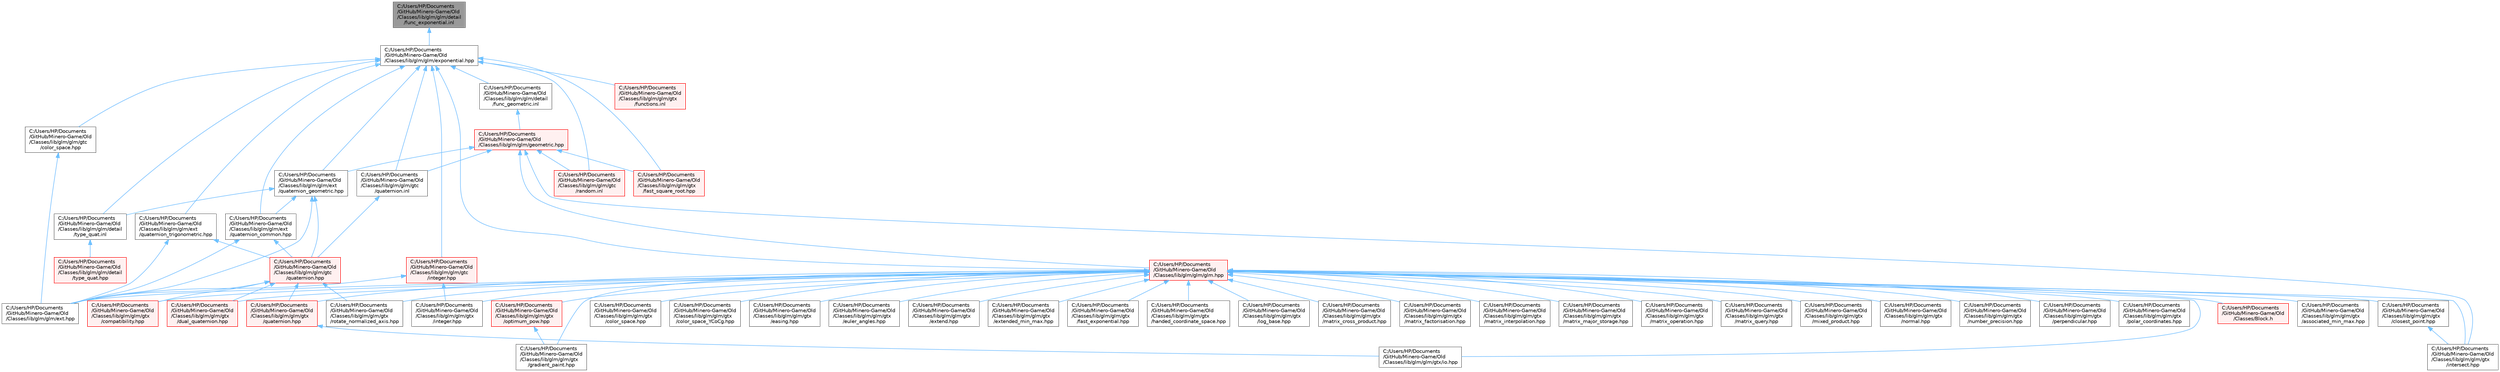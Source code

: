 digraph "C:/Users/HP/Documents/GitHub/Minero-Game/Old/Classes/lib/glm/glm/detail/func_exponential.inl"
{
 // LATEX_PDF_SIZE
  bgcolor="transparent";
  edge [fontname=Helvetica,fontsize=10,labelfontname=Helvetica,labelfontsize=10];
  node [fontname=Helvetica,fontsize=10,shape=box,height=0.2,width=0.4];
  Node1 [id="Node000001",label="C:/Users/HP/Documents\l/GitHub/Minero-Game/Old\l/Classes/lib/glm/glm/detail\l/func_exponential.inl",height=0.2,width=0.4,color="gray40", fillcolor="grey60", style="filled", fontcolor="black",tooltip=" "];
  Node1 -> Node2 [id="edge75_Node000001_Node000002",dir="back",color="steelblue1",style="solid",tooltip=" "];
  Node2 [id="Node000002",label="C:/Users/HP/Documents\l/GitHub/Minero-Game/Old\l/Classes/lib/glm/glm/exponential.hpp",height=0.2,width=0.4,color="grey40", fillcolor="white", style="filled",URL="$_old_2_classes_2lib_2glm_2glm_2exponential_8hpp.html",tooltip=" "];
  Node2 -> Node3 [id="edge76_Node000002_Node000003",dir="back",color="steelblue1",style="solid",tooltip=" "];
  Node3 [id="Node000003",label="C:/Users/HP/Documents\l/GitHub/Minero-Game/Old\l/Classes/lib/glm/glm/detail\l/func_geometric.inl",height=0.2,width=0.4,color="grey40", fillcolor="white", style="filled",URL="$_old_2_classes_2lib_2glm_2glm_2detail_2func__geometric_8inl.html",tooltip=" "];
  Node3 -> Node4 [id="edge77_Node000003_Node000004",dir="back",color="steelblue1",style="solid",tooltip=" "];
  Node4 [id="Node000004",label="C:/Users/HP/Documents\l/GitHub/Minero-Game/Old\l/Classes/lib/glm/glm/geometric.hpp",height=0.2,width=0.4,color="red", fillcolor="#FFF0F0", style="filled",URL="$_old_2_classes_2lib_2glm_2glm_2geometric_8hpp.html",tooltip=" "];
  Node4 -> Node140 [id="edge78_Node000004_Node000140",dir="back",color="steelblue1",style="solid",tooltip=" "];
  Node140 [id="Node000140",label="C:/Users/HP/Documents\l/GitHub/Minero-Game/Old\l/Classes/lib/glm/glm/ext\l/quaternion_geometric.hpp",height=0.2,width=0.4,color="grey40", fillcolor="white", style="filled",URL="$_old_2_classes_2lib_2glm_2glm_2ext_2quaternion__geometric_8hpp.html",tooltip=" "];
  Node140 -> Node141 [id="edge79_Node000140_Node000141",dir="back",color="steelblue1",style="solid",tooltip=" "];
  Node141 [id="Node000141",label="C:/Users/HP/Documents\l/GitHub/Minero-Game/Old\l/Classes/lib/glm/glm/detail\l/type_quat.inl",height=0.2,width=0.4,color="grey40", fillcolor="white", style="filled",URL="$_old_2_classes_2lib_2glm_2glm_2detail_2type__quat_8inl.html",tooltip=" "];
  Node141 -> Node103 [id="edge80_Node000141_Node000103",dir="back",color="steelblue1",style="solid",tooltip=" "];
  Node103 [id="Node000103",label="C:/Users/HP/Documents\l/GitHub/Minero-Game/Old\l/Classes/lib/glm/glm/detail\l/type_quat.hpp",height=0.2,width=0.4,color="red", fillcolor="#FFF0F0", style="filled",URL="$_old_2_classes_2lib_2glm_2glm_2detail_2type__quat_8hpp.html",tooltip=" "];
  Node140 -> Node10 [id="edge81_Node000140_Node000010",dir="back",color="steelblue1",style="solid",tooltip=" "];
  Node10 [id="Node000010",label="C:/Users/HP/Documents\l/GitHub/Minero-Game/Old\l/Classes/lib/glm/glm/ext.hpp",height=0.2,width=0.4,color="grey40", fillcolor="white", style="filled",URL="$_old_2_classes_2lib_2glm_2glm_2ext_8hpp.html",tooltip=" "];
  Node140 -> Node142 [id="edge82_Node000140_Node000142",dir="back",color="steelblue1",style="solid",tooltip=" "];
  Node142 [id="Node000142",label="C:/Users/HP/Documents\l/GitHub/Minero-Game/Old\l/Classes/lib/glm/glm/ext\l/quaternion_common.hpp",height=0.2,width=0.4,color="grey40", fillcolor="white", style="filled",URL="$_old_2_classes_2lib_2glm_2glm_2ext_2quaternion__common_8hpp.html",tooltip=" "];
  Node142 -> Node10 [id="edge83_Node000142_Node000010",dir="back",color="steelblue1",style="solid",tooltip=" "];
  Node142 -> Node105 [id="edge84_Node000142_Node000105",dir="back",color="steelblue1",style="solid",tooltip=" "];
  Node105 [id="Node000105",label="C:/Users/HP/Documents\l/GitHub/Minero-Game/Old\l/Classes/lib/glm/glm/gtc\l/quaternion.hpp",height=0.2,width=0.4,color="red", fillcolor="#FFF0F0", style="filled",URL="$_old_2_classes_2lib_2glm_2glm_2gtc_2quaternion_8hpp.html",tooltip=" "];
  Node105 -> Node10 [id="edge85_Node000105_Node000010",dir="back",color="steelblue1",style="solid",tooltip=" "];
  Node105 -> Node38 [id="edge86_Node000105_Node000038",dir="back",color="steelblue1",style="solid",tooltip=" "];
  Node38 [id="Node000038",label="C:/Users/HP/Documents\l/GitHub/Minero-Game/Old\l/Classes/lib/glm/glm/gtx\l/compatibility.hpp",height=0.2,width=0.4,color="red", fillcolor="#FFF0F0", style="filled",URL="$_old_2_classes_2lib_2glm_2glm_2gtx_2compatibility_8hpp.html",tooltip=" "];
  Node105 -> Node41 [id="edge87_Node000105_Node000041",dir="back",color="steelblue1",style="solid",tooltip=" "];
  Node41 [id="Node000041",label="C:/Users/HP/Documents\l/GitHub/Minero-Game/Old\l/Classes/lib/glm/glm/gtx\l/dual_quaternion.hpp",height=0.2,width=0.4,color="red", fillcolor="#FFF0F0", style="filled",URL="$_old_2_classes_2lib_2glm_2glm_2gtx_2dual__quaternion_8hpp.html",tooltip=" "];
  Node105 -> Node68 [id="edge88_Node000105_Node000068",dir="back",color="steelblue1",style="solid",tooltip=" "];
  Node68 [id="Node000068",label="C:/Users/HP/Documents\l/GitHub/Minero-Game/Old\l/Classes/lib/glm/glm/gtx\l/quaternion.hpp",height=0.2,width=0.4,color="red", fillcolor="#FFF0F0", style="filled",URL="$_old_2_classes_2lib_2glm_2glm_2gtx_2quaternion_8hpp.html",tooltip=" "];
  Node68 -> Node46 [id="edge89_Node000068_Node000046",dir="back",color="steelblue1",style="solid",tooltip=" "];
  Node46 [id="Node000046",label="C:/Users/HP/Documents\l/GitHub/Minero-Game/Old\l/Classes/lib/glm/glm/gtx/io.hpp",height=0.2,width=0.4,color="grey40", fillcolor="white", style="filled",URL="$_old_2_classes_2lib_2glm_2glm_2gtx_2io_8hpp.html",tooltip=" "];
  Node105 -> Node71 [id="edge90_Node000105_Node000071",dir="back",color="steelblue1",style="solid",tooltip=" "];
  Node71 [id="Node000071",label="C:/Users/HP/Documents\l/GitHub/Minero-Game/Old\l/Classes/lib/glm/glm/gtx\l/rotate_normalized_axis.hpp",height=0.2,width=0.4,color="grey40", fillcolor="white", style="filled",URL="$_old_2_classes_2lib_2glm_2glm_2gtx_2rotate__normalized__axis_8hpp.html",tooltip=" "];
  Node140 -> Node105 [id="edge91_Node000140_Node000105",dir="back",color="steelblue1",style="solid",tooltip=" "];
  Node4 -> Node16 [id="edge92_Node000004_Node000016",dir="back",color="steelblue1",style="solid",tooltip=" "];
  Node16 [id="Node000016",label="C:/Users/HP/Documents\l/GitHub/Minero-Game/Old\l/Classes/lib/glm/glm/glm.hpp",height=0.2,width=0.4,color="red", fillcolor="#FFF0F0", style="filled",URL="$_old_2_classes_2lib_2glm_2glm_2glm_8hpp.html",tooltip=" "];
  Node16 -> Node17 [id="edge93_Node000016_Node000017",dir="back",color="steelblue1",style="solid",tooltip=" "];
  Node17 [id="Node000017",label="C:/Users/HP/Documents\l/GitHub/Minero-Game/Old\l/Classes/Block.h",height=0.2,width=0.4,color="red", fillcolor="#FFF0F0", style="filled",URL="$_old_2_classes_2_block_8h.html",tooltip=" "];
  Node16 -> Node10 [id="edge94_Node000016_Node000010",dir="back",color="steelblue1",style="solid",tooltip=" "];
  Node16 -> Node33 [id="edge95_Node000016_Node000033",dir="back",color="steelblue1",style="solid",tooltip=" "];
  Node33 [id="Node000033",label="C:/Users/HP/Documents\l/GitHub/Minero-Game/Old\l/Classes/lib/glm/glm/gtx\l/associated_min_max.hpp",height=0.2,width=0.4,color="grey40", fillcolor="white", style="filled",URL="$_old_2_classes_2lib_2glm_2glm_2gtx_2associated__min__max_8hpp.html",tooltip=" "];
  Node16 -> Node34 [id="edge96_Node000016_Node000034",dir="back",color="steelblue1",style="solid",tooltip=" "];
  Node34 [id="Node000034",label="C:/Users/HP/Documents\l/GitHub/Minero-Game/Old\l/Classes/lib/glm/glm/gtx\l/closest_point.hpp",height=0.2,width=0.4,color="grey40", fillcolor="white", style="filled",URL="$_old_2_classes_2lib_2glm_2glm_2gtx_2closest__point_8hpp.html",tooltip=" "];
  Node34 -> Node35 [id="edge97_Node000034_Node000035",dir="back",color="steelblue1",style="solid",tooltip=" "];
  Node35 [id="Node000035",label="C:/Users/HP/Documents\l/GitHub/Minero-Game/Old\l/Classes/lib/glm/glm/gtx\l/intersect.hpp",height=0.2,width=0.4,color="grey40", fillcolor="white", style="filled",URL="$_old_2_classes_2lib_2glm_2glm_2gtx_2intersect_8hpp.html",tooltip=" "];
  Node16 -> Node36 [id="edge98_Node000016_Node000036",dir="back",color="steelblue1",style="solid",tooltip=" "];
  Node36 [id="Node000036",label="C:/Users/HP/Documents\l/GitHub/Minero-Game/Old\l/Classes/lib/glm/glm/gtx\l/color_space.hpp",height=0.2,width=0.4,color="grey40", fillcolor="white", style="filled",URL="$_old_2_classes_2lib_2glm_2glm_2gtx_2color__space_8hpp.html",tooltip=" "];
  Node16 -> Node37 [id="edge99_Node000016_Node000037",dir="back",color="steelblue1",style="solid",tooltip=" "];
  Node37 [id="Node000037",label="C:/Users/HP/Documents\l/GitHub/Minero-Game/Old\l/Classes/lib/glm/glm/gtx\l/color_space_YCoCg.hpp",height=0.2,width=0.4,color="grey40", fillcolor="white", style="filled",URL="$_old_2_classes_2lib_2glm_2glm_2gtx_2color__space___y_co_cg_8hpp.html",tooltip=" "];
  Node16 -> Node38 [id="edge100_Node000016_Node000038",dir="back",color="steelblue1",style="solid",tooltip=" "];
  Node16 -> Node41 [id="edge101_Node000016_Node000041",dir="back",color="steelblue1",style="solid",tooltip=" "];
  Node16 -> Node47 [id="edge102_Node000016_Node000047",dir="back",color="steelblue1",style="solid",tooltip=" "];
  Node47 [id="Node000047",label="C:/Users/HP/Documents\l/GitHub/Minero-Game/Old\l/Classes/lib/glm/glm/gtx\l/easing.hpp",height=0.2,width=0.4,color="grey40", fillcolor="white", style="filled",URL="$_old_2_classes_2lib_2glm_2glm_2gtx_2easing_8hpp.html",tooltip=" "];
  Node16 -> Node40 [id="edge103_Node000016_Node000040",dir="back",color="steelblue1",style="solid",tooltip=" "];
  Node40 [id="Node000040",label="C:/Users/HP/Documents\l/GitHub/Minero-Game/Old\l/Classes/lib/glm/glm/gtx\l/euler_angles.hpp",height=0.2,width=0.4,color="grey40", fillcolor="white", style="filled",URL="$_old_2_classes_2lib_2glm_2glm_2gtx_2euler__angles_8hpp.html",tooltip=" "];
  Node16 -> Node48 [id="edge104_Node000016_Node000048",dir="back",color="steelblue1",style="solid",tooltip=" "];
  Node48 [id="Node000048",label="C:/Users/HP/Documents\l/GitHub/Minero-Game/Old\l/Classes/lib/glm/glm/gtx\l/extend.hpp",height=0.2,width=0.4,color="grey40", fillcolor="white", style="filled",URL="$_old_2_classes_2lib_2glm_2glm_2gtx_2extend_8hpp.html",tooltip=" "];
  Node16 -> Node49 [id="edge105_Node000016_Node000049",dir="back",color="steelblue1",style="solid",tooltip=" "];
  Node49 [id="Node000049",label="C:/Users/HP/Documents\l/GitHub/Minero-Game/Old\l/Classes/lib/glm/glm/gtx\l/extended_min_max.hpp",height=0.2,width=0.4,color="grey40", fillcolor="white", style="filled",URL="$_old_2_classes_2lib_2glm_2glm_2gtx_2extended__min__max_8hpp.html",tooltip=" "];
  Node16 -> Node50 [id="edge106_Node000016_Node000050",dir="back",color="steelblue1",style="solid",tooltip=" "];
  Node50 [id="Node000050",label="C:/Users/HP/Documents\l/GitHub/Minero-Game/Old\l/Classes/lib/glm/glm/gtx\l/fast_exponential.hpp",height=0.2,width=0.4,color="grey40", fillcolor="white", style="filled",URL="$_old_2_classes_2lib_2glm_2glm_2gtx_2fast__exponential_8hpp.html",tooltip=" "];
  Node16 -> Node51 [id="edge107_Node000016_Node000051",dir="back",color="steelblue1",style="solid",tooltip=" "];
  Node51 [id="Node000051",label="C:/Users/HP/Documents\l/GitHub/Minero-Game/Old\l/Classes/lib/glm/glm/gtx\l/gradient_paint.hpp",height=0.2,width=0.4,color="grey40", fillcolor="white", style="filled",URL="$_old_2_classes_2lib_2glm_2glm_2gtx_2gradient__paint_8hpp.html",tooltip=" "];
  Node16 -> Node52 [id="edge108_Node000016_Node000052",dir="back",color="steelblue1",style="solid",tooltip=" "];
  Node52 [id="Node000052",label="C:/Users/HP/Documents\l/GitHub/Minero-Game/Old\l/Classes/lib/glm/glm/gtx\l/handed_coordinate_space.hpp",height=0.2,width=0.4,color="grey40", fillcolor="white", style="filled",URL="$_old_2_classes_2lib_2glm_2glm_2gtx_2handed__coordinate__space_8hpp.html",tooltip=" "];
  Node16 -> Node53 [id="edge109_Node000016_Node000053",dir="back",color="steelblue1",style="solid",tooltip=" "];
  Node53 [id="Node000053",label="C:/Users/HP/Documents\l/GitHub/Minero-Game/Old\l/Classes/lib/glm/glm/gtx\l/integer.hpp",height=0.2,width=0.4,color="grey40", fillcolor="white", style="filled",URL="$_old_2_classes_2lib_2glm_2glm_2gtx_2integer_8hpp.html",tooltip=" "];
  Node16 -> Node35 [id="edge110_Node000016_Node000035",dir="back",color="steelblue1",style="solid",tooltip=" "];
  Node16 -> Node46 [id="edge111_Node000016_Node000046",dir="back",color="steelblue1",style="solid",tooltip=" "];
  Node16 -> Node54 [id="edge112_Node000016_Node000054",dir="back",color="steelblue1",style="solid",tooltip=" "];
  Node54 [id="Node000054",label="C:/Users/HP/Documents\l/GitHub/Minero-Game/Old\l/Classes/lib/glm/glm/gtx\l/log_base.hpp",height=0.2,width=0.4,color="grey40", fillcolor="white", style="filled",URL="$_old_2_classes_2lib_2glm_2glm_2gtx_2log__base_8hpp.html",tooltip=" "];
  Node16 -> Node55 [id="edge113_Node000016_Node000055",dir="back",color="steelblue1",style="solid",tooltip=" "];
  Node55 [id="Node000055",label="C:/Users/HP/Documents\l/GitHub/Minero-Game/Old\l/Classes/lib/glm/glm/gtx\l/matrix_cross_product.hpp",height=0.2,width=0.4,color="grey40", fillcolor="white", style="filled",URL="$_old_2_classes_2lib_2glm_2glm_2gtx_2matrix__cross__product_8hpp.html",tooltip=" "];
  Node16 -> Node56 [id="edge114_Node000016_Node000056",dir="back",color="steelblue1",style="solid",tooltip=" "];
  Node56 [id="Node000056",label="C:/Users/HP/Documents\l/GitHub/Minero-Game/Old\l/Classes/lib/glm/glm/gtx\l/matrix_factorisation.hpp",height=0.2,width=0.4,color="grey40", fillcolor="white", style="filled",URL="$_old_2_classes_2lib_2glm_2glm_2gtx_2matrix__factorisation_8hpp.html",tooltip=" "];
  Node16 -> Node57 [id="edge115_Node000016_Node000057",dir="back",color="steelblue1",style="solid",tooltip=" "];
  Node57 [id="Node000057",label="C:/Users/HP/Documents\l/GitHub/Minero-Game/Old\l/Classes/lib/glm/glm/gtx\l/matrix_interpolation.hpp",height=0.2,width=0.4,color="grey40", fillcolor="white", style="filled",URL="$_old_2_classes_2lib_2glm_2glm_2gtx_2matrix__interpolation_8hpp.html",tooltip=" "];
  Node16 -> Node58 [id="edge116_Node000016_Node000058",dir="back",color="steelblue1",style="solid",tooltip=" "];
  Node58 [id="Node000058",label="C:/Users/HP/Documents\l/GitHub/Minero-Game/Old\l/Classes/lib/glm/glm/gtx\l/matrix_major_storage.hpp",height=0.2,width=0.4,color="grey40", fillcolor="white", style="filled",URL="$_old_2_classes_2lib_2glm_2glm_2gtx_2matrix__major__storage_8hpp.html",tooltip=" "];
  Node16 -> Node59 [id="edge117_Node000016_Node000059",dir="back",color="steelblue1",style="solid",tooltip=" "];
  Node59 [id="Node000059",label="C:/Users/HP/Documents\l/GitHub/Minero-Game/Old\l/Classes/lib/glm/glm/gtx\l/matrix_operation.hpp",height=0.2,width=0.4,color="grey40", fillcolor="white", style="filled",URL="$_old_2_classes_2lib_2glm_2glm_2gtx_2matrix__operation_8hpp.html",tooltip=" "];
  Node16 -> Node60 [id="edge118_Node000016_Node000060",dir="back",color="steelblue1",style="solid",tooltip=" "];
  Node60 [id="Node000060",label="C:/Users/HP/Documents\l/GitHub/Minero-Game/Old\l/Classes/lib/glm/glm/gtx\l/matrix_query.hpp",height=0.2,width=0.4,color="grey40", fillcolor="white", style="filled",URL="$_old_2_classes_2lib_2glm_2glm_2gtx_2matrix__query_8hpp.html",tooltip=" "];
  Node16 -> Node61 [id="edge119_Node000016_Node000061",dir="back",color="steelblue1",style="solid",tooltip=" "];
  Node61 [id="Node000061",label="C:/Users/HP/Documents\l/GitHub/Minero-Game/Old\l/Classes/lib/glm/glm/gtx\l/mixed_product.hpp",height=0.2,width=0.4,color="grey40", fillcolor="white", style="filled",URL="$_old_2_classes_2lib_2glm_2glm_2gtx_2mixed__product_8hpp.html",tooltip=" "];
  Node16 -> Node62 [id="edge120_Node000016_Node000062",dir="back",color="steelblue1",style="solid",tooltip=" "];
  Node62 [id="Node000062",label="C:/Users/HP/Documents\l/GitHub/Minero-Game/Old\l/Classes/lib/glm/glm/gtx\l/normal.hpp",height=0.2,width=0.4,color="grey40", fillcolor="white", style="filled",URL="$_old_2_classes_2lib_2glm_2glm_2gtx_2normal_8hpp.html",tooltip=" "];
  Node16 -> Node63 [id="edge121_Node000016_Node000063",dir="back",color="steelblue1",style="solid",tooltip=" "];
  Node63 [id="Node000063",label="C:/Users/HP/Documents\l/GitHub/Minero-Game/Old\l/Classes/lib/glm/glm/gtx\l/number_precision.hpp",height=0.2,width=0.4,color="grey40", fillcolor="white", style="filled",URL="$_old_2_classes_2lib_2glm_2glm_2gtx_2number__precision_8hpp.html",tooltip=" "];
  Node16 -> Node64 [id="edge122_Node000016_Node000064",dir="back",color="steelblue1",style="solid",tooltip=" "];
  Node64 [id="Node000064",label="C:/Users/HP/Documents\l/GitHub/Minero-Game/Old\l/Classes/lib/glm/glm/gtx\l/optimum_pow.hpp",height=0.2,width=0.4,color="red", fillcolor="#FFF0F0", style="filled",URL="$_old_2_classes_2lib_2glm_2glm_2gtx_2optimum__pow_8hpp.html",tooltip=" "];
  Node64 -> Node51 [id="edge123_Node000064_Node000051",dir="back",color="steelblue1",style="solid",tooltip=" "];
  Node16 -> Node66 [id="edge124_Node000016_Node000066",dir="back",color="steelblue1",style="solid",tooltip=" "];
  Node66 [id="Node000066",label="C:/Users/HP/Documents\l/GitHub/Minero-Game/Old\l/Classes/lib/glm/glm/gtx\l/perpendicular.hpp",height=0.2,width=0.4,color="grey40", fillcolor="white", style="filled",URL="$_old_2_classes_2lib_2glm_2glm_2gtx_2perpendicular_8hpp.html",tooltip=" "];
  Node16 -> Node67 [id="edge125_Node000016_Node000067",dir="back",color="steelblue1",style="solid",tooltip=" "];
  Node67 [id="Node000067",label="C:/Users/HP/Documents\l/GitHub/Minero-Game/Old\l/Classes/lib/glm/glm/gtx\l/polar_coordinates.hpp",height=0.2,width=0.4,color="grey40", fillcolor="white", style="filled",URL="$_old_2_classes_2lib_2glm_2glm_2gtx_2polar__coordinates_8hpp.html",tooltip=" "];
  Node16 -> Node68 [id="edge126_Node000016_Node000068",dir="back",color="steelblue1",style="solid",tooltip=" "];
  Node16 -> Node71 [id="edge127_Node000016_Node000071",dir="back",color="steelblue1",style="solid",tooltip=" "];
  Node4 -> Node145 [id="edge128_Node000004_Node000145",dir="back",color="steelblue1",style="solid",tooltip=" "];
  Node145 [id="Node000145",label="C:/Users/HP/Documents\l/GitHub/Minero-Game/Old\l/Classes/lib/glm/glm/gtc\l/quaternion.inl",height=0.2,width=0.4,color="grey40", fillcolor="white", style="filled",URL="$_old_2_classes_2lib_2glm_2glm_2gtc_2quaternion_8inl.html",tooltip=" "];
  Node145 -> Node105 [id="edge129_Node000145_Node000105",dir="back",color="steelblue1",style="solid",tooltip=" "];
  Node4 -> Node146 [id="edge130_Node000004_Node000146",dir="back",color="steelblue1",style="solid",tooltip=" "];
  Node146 [id="Node000146",label="C:/Users/HP/Documents\l/GitHub/Minero-Game/Old\l/Classes/lib/glm/glm/gtc\l/random.inl",height=0.2,width=0.4,color="red", fillcolor="#FFF0F0", style="filled",URL="$_old_2_classes_2lib_2glm_2glm_2gtc_2random_8inl.html",tooltip=" "];
  Node4 -> Node149 [id="edge131_Node000004_Node000149",dir="back",color="steelblue1",style="solid",tooltip=" "];
  Node149 [id="Node000149",label="C:/Users/HP/Documents\l/GitHub/Minero-Game/Old\l/Classes/lib/glm/glm/gtx\l/fast_square_root.hpp",height=0.2,width=0.4,color="red", fillcolor="#FFF0F0", style="filled",URL="$_old_2_classes_2lib_2glm_2glm_2gtx_2fast__square__root_8hpp.html",tooltip=" "];
  Node4 -> Node35 [id="edge132_Node000004_Node000035",dir="back",color="steelblue1",style="solid",tooltip=" "];
  Node2 -> Node141 [id="edge133_Node000002_Node000141",dir="back",color="steelblue1",style="solid",tooltip=" "];
  Node2 -> Node142 [id="edge134_Node000002_Node000142",dir="back",color="steelblue1",style="solid",tooltip=" "];
  Node2 -> Node140 [id="edge135_Node000002_Node000140",dir="back",color="steelblue1",style="solid",tooltip=" "];
  Node2 -> Node152 [id="edge136_Node000002_Node000152",dir="back",color="steelblue1",style="solid",tooltip=" "];
  Node152 [id="Node000152",label="C:/Users/HP/Documents\l/GitHub/Minero-Game/Old\l/Classes/lib/glm/glm/ext\l/quaternion_trigonometric.hpp",height=0.2,width=0.4,color="grey40", fillcolor="white", style="filled",URL="$_old_2_classes_2lib_2glm_2glm_2ext_2quaternion__trigonometric_8hpp.html",tooltip=" "];
  Node152 -> Node10 [id="edge137_Node000152_Node000010",dir="back",color="steelblue1",style="solid",tooltip=" "];
  Node152 -> Node105 [id="edge138_Node000152_Node000105",dir="back",color="steelblue1",style="solid",tooltip=" "];
  Node2 -> Node16 [id="edge139_Node000002_Node000016",dir="back",color="steelblue1",style="solid",tooltip=" "];
  Node2 -> Node153 [id="edge140_Node000002_Node000153",dir="back",color="steelblue1",style="solid",tooltip=" "];
  Node153 [id="Node000153",label="C:/Users/HP/Documents\l/GitHub/Minero-Game/Old\l/Classes/lib/glm/glm/gtc\l/color_space.hpp",height=0.2,width=0.4,color="grey40", fillcolor="white", style="filled",URL="$_old_2_classes_2lib_2glm_2glm_2gtc_2color__space_8hpp.html",tooltip=" "];
  Node153 -> Node10 [id="edge141_Node000153_Node000010",dir="back",color="steelblue1",style="solid",tooltip=" "];
  Node2 -> Node154 [id="edge142_Node000002_Node000154",dir="back",color="steelblue1",style="solid",tooltip=" "];
  Node154 [id="Node000154",label="C:/Users/HP/Documents\l/GitHub/Minero-Game/Old\l/Classes/lib/glm/glm/gtc\l/integer.hpp",height=0.2,width=0.4,color="red", fillcolor="#FFF0F0", style="filled",URL="$_old_2_classes_2lib_2glm_2glm_2gtc_2integer_8hpp.html",tooltip=" "];
  Node154 -> Node10 [id="edge143_Node000154_Node000010",dir="back",color="steelblue1",style="solid",tooltip=" "];
  Node154 -> Node53 [id="edge144_Node000154_Node000053",dir="back",color="steelblue1",style="solid",tooltip=" "];
  Node2 -> Node145 [id="edge145_Node000002_Node000145",dir="back",color="steelblue1",style="solid",tooltip=" "];
  Node2 -> Node146 [id="edge146_Node000002_Node000146",dir="back",color="steelblue1",style="solid",tooltip=" "];
  Node2 -> Node149 [id="edge147_Node000002_Node000149",dir="back",color="steelblue1",style="solid",tooltip=" "];
  Node2 -> Node155 [id="edge148_Node000002_Node000155",dir="back",color="steelblue1",style="solid",tooltip=" "];
  Node155 [id="Node000155",label="C:/Users/HP/Documents\l/GitHub/Minero-Game/Old\l/Classes/lib/glm/glm/gtx\l/functions.inl",height=0.2,width=0.4,color="red", fillcolor="#FFF0F0", style="filled",URL="$_old_2_classes_2lib_2glm_2glm_2gtx_2functions_8inl.html",tooltip=" "];
}
